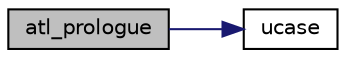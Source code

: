 digraph "atl_prologue"
{
  edge [fontname="Helvetica",fontsize="10",labelfontname="Helvetica",labelfontsize="10"];
  node [fontname="Helvetica",fontsize="10",shape=record];
  rankdir="LR";
  Node223 [label="atl_prologue",height=0.2,width=0.4,color="black", fillcolor="grey75", style="filled", fontcolor="black"];
  Node223 -> Node224 [color="midnightblue",fontsize="10",style="solid",fontname="Helvetica"];
  Node224 [label="ucase",height=0.2,width=0.4,color="black", fillcolor="white", style="filled",URL="$atlast_8c.html#a6865ae8ed0bb96096049e08cbe1e6a61"];
}
